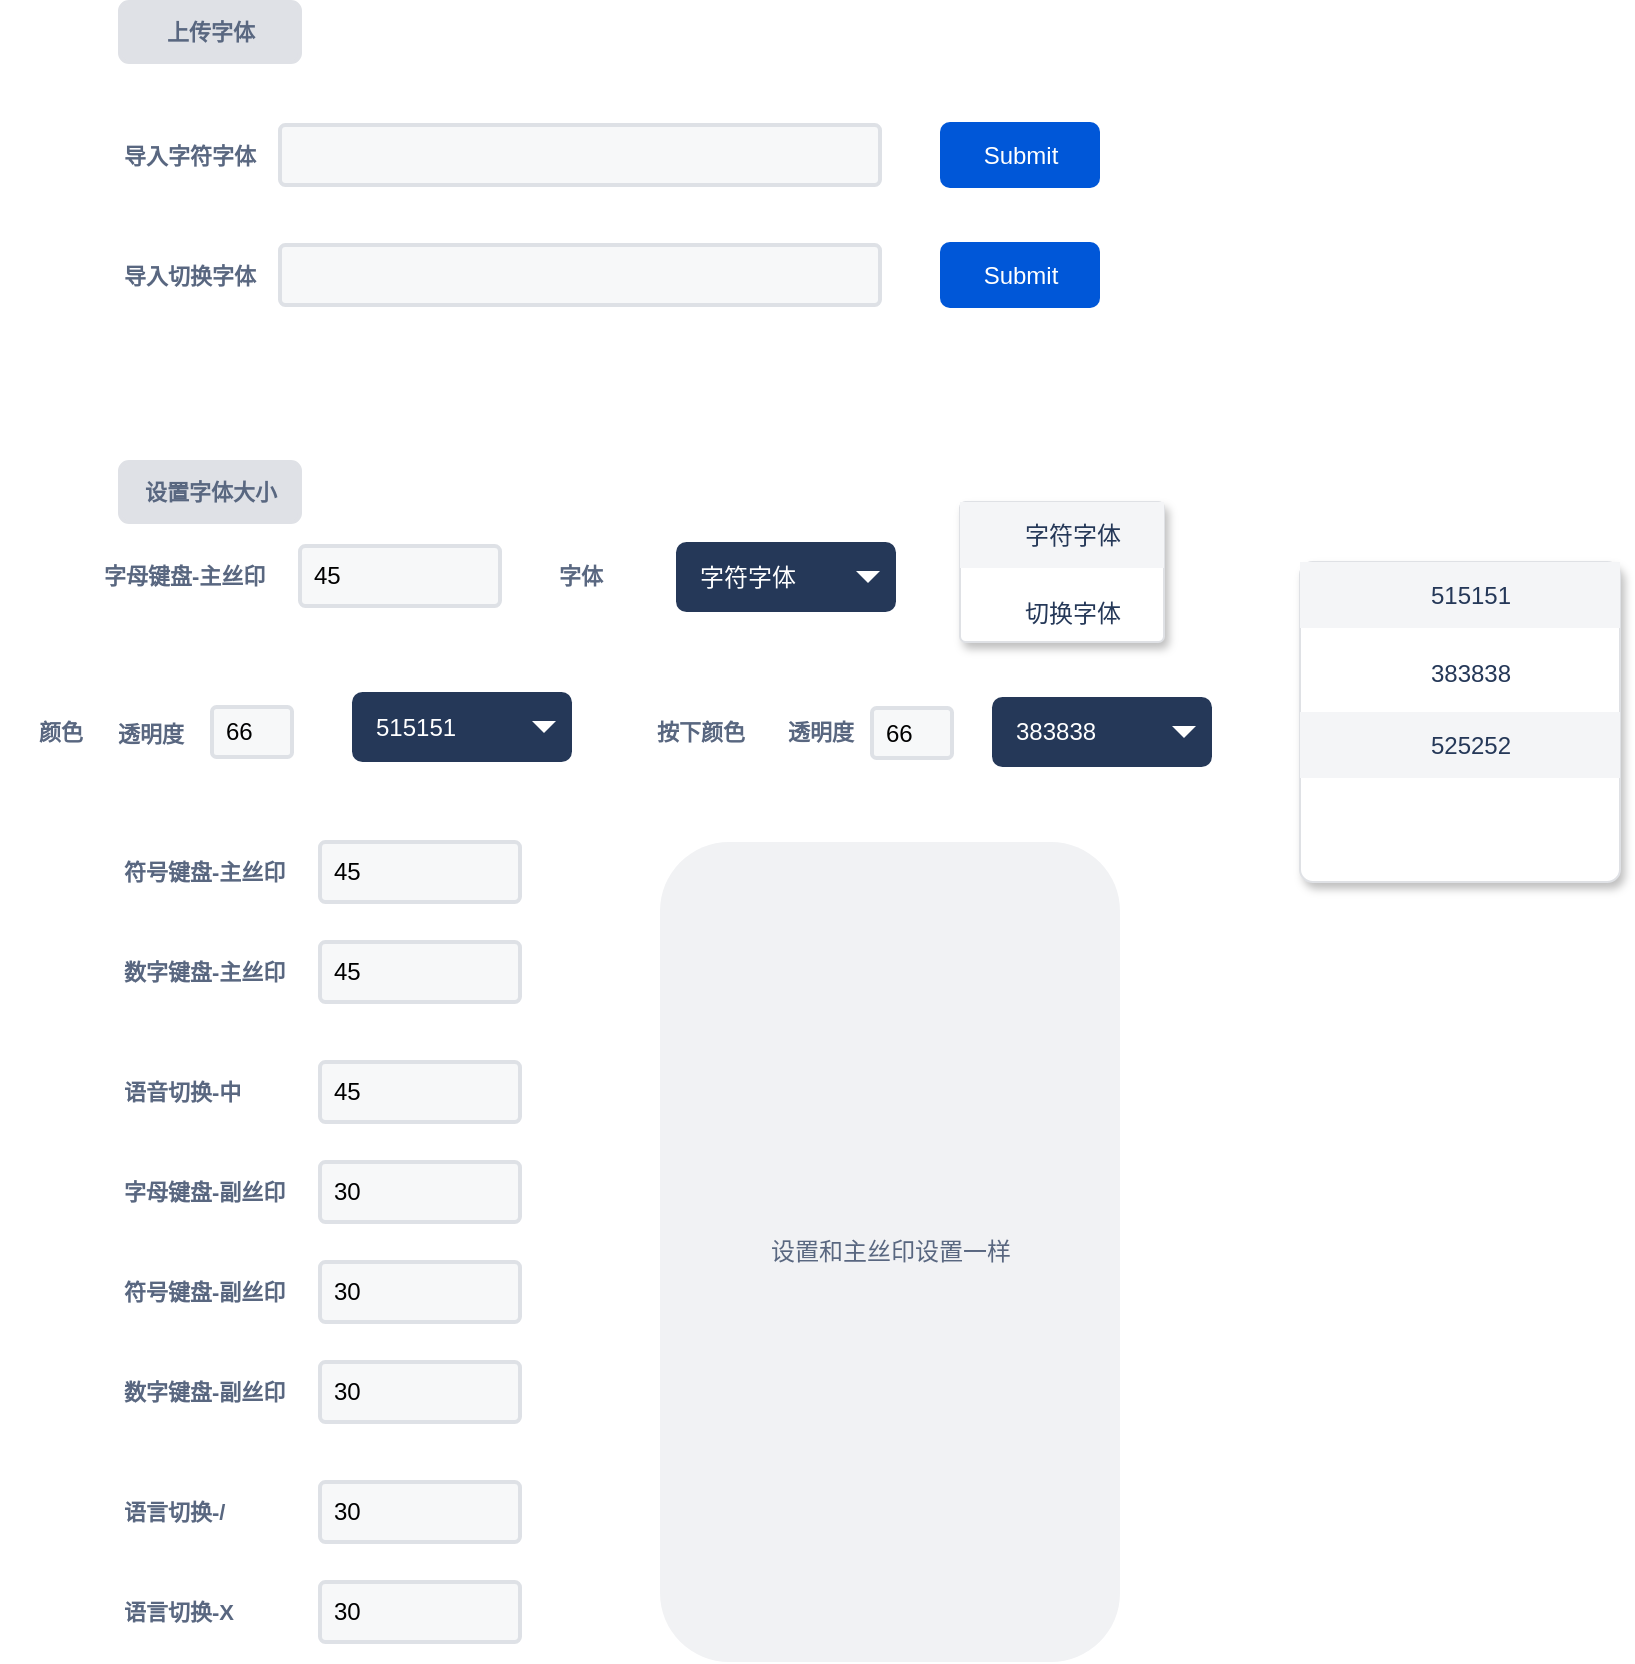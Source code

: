 <mxfile version="12.3.2" type="github" pages="1">
  <diagram id="-xnqDO5uDrapk-A6JrnL" name="第 1 页">
    <mxGraphModel dx="1038" dy="572" grid="1" gridSize="10" guides="1" tooltips="1" connect="1" arrows="1" fold="1" page="1" pageScale="1" pageWidth="2339" pageHeight="3300" math="0" shadow="0">
      <root>
        <mxCell id="0"/>
        <mxCell id="1" parent="0"/>
        <mxCell id="E_ACQnhVHgZpY5XNoCvP-1" value="导入字符字体" style="fillColor=none;strokeColor=none;html=1;fontSize=11;fontStyle=0;align=left;fontColor=#596780;fontStyle=1;fontSize=11" vertex="1" parent="1">
          <mxGeometry x="90" y="76.5" width="60" height="20" as="geometry"/>
        </mxCell>
        <mxCell id="E_ACQnhVHgZpY5XNoCvP-2" value="" style="rounded=1;arcSize=9;fillColor=#F7F8F9;align=left;spacingLeft=5;strokeColor=#DEE1E6;html=1;strokeWidth=2;fontSize=12" vertex="1" parent="1">
          <mxGeometry x="170" y="71.5" width="300" height="30" as="geometry"/>
        </mxCell>
        <mxCell id="E_ACQnhVHgZpY5XNoCvP-3" value="Submit" style="rounded=1;fillColor=#0057D8;align=center;strokeColor=none;html=1;fontColor=#ffffff;fontSize=12" vertex="1" parent="1">
          <mxGeometry x="500" y="70" width="80" height="33" as="geometry"/>
        </mxCell>
        <mxCell id="E_ACQnhVHgZpY5XNoCvP-5" value="" style="rounded=1;arcSize=9;fillColor=#F7F8F9;align=left;spacingLeft=5;strokeColor=#DEE1E6;html=1;strokeWidth=2;fontSize=12" vertex="1" parent="1">
          <mxGeometry x="170" y="131.5" width="300" height="30" as="geometry"/>
        </mxCell>
        <mxCell id="E_ACQnhVHgZpY5XNoCvP-6" value="Submit" style="rounded=1;fillColor=#0057D8;align=center;strokeColor=none;html=1;fontColor=#ffffff;fontSize=12" vertex="1" parent="1">
          <mxGeometry x="500" y="130" width="80" height="33" as="geometry"/>
        </mxCell>
        <mxCell id="E_ACQnhVHgZpY5XNoCvP-4" value="导入切换字体" style="fillColor=none;strokeColor=none;html=1;fontSize=11;fontStyle=0;align=left;fontColor=#596780;fontStyle=1;fontSize=11" vertex="1" parent="1">
          <mxGeometry x="90" y="136.5" width="60" height="20" as="geometry"/>
        </mxCell>
        <mxCell id="E_ACQnhVHgZpY5XNoCvP-11" value="&lt;span style=&quot;color: rgb(89 , 103 , 128) ; font-size: 11px ; text-align: left&quot;&gt;设置字体大小&lt;/span&gt;" style="dashed=0;html=1;rounded=1;fillColor=#DFE1E6;strokeColor=#DFE1E6;fontSize=12;align=center;fontStyle=1;strokeWidth=2;fontColor=#42526E" vertex="1" parent="1">
          <mxGeometry x="90" y="240" width="90" height="30" as="geometry"/>
        </mxCell>
        <mxCell id="E_ACQnhVHgZpY5XNoCvP-14" value="&lt;span style=&quot;color: rgb(89 , 103 , 128) ; font-size: 11px ; text-align: left&quot;&gt;上传字体&lt;/span&gt;" style="dashed=0;html=1;rounded=1;fillColor=#DFE1E6;strokeColor=#DFE1E6;fontSize=12;align=center;fontStyle=1;strokeWidth=2;fontColor=#42526E" vertex="1" parent="1">
          <mxGeometry x="90" y="10" width="90" height="30" as="geometry"/>
        </mxCell>
        <mxCell id="E_ACQnhVHgZpY5XNoCvP-15" value="字母键盘-主丝印" style="fillColor=none;strokeColor=none;html=1;fontSize=11;fontStyle=0;align=left;fontColor=#596780;fontStyle=1;fontSize=11" vertex="1" parent="1">
          <mxGeometry x="80" y="287" width="60" height="20" as="geometry"/>
        </mxCell>
        <mxCell id="E_ACQnhVHgZpY5XNoCvP-16" value="45" style="rounded=1;arcSize=9;fillColor=#F7F8F9;align=left;spacingLeft=5;strokeColor=#DEE1E6;html=1;strokeWidth=2;fontSize=12" vertex="1" parent="1">
          <mxGeometry x="180" y="282" width="100" height="30" as="geometry"/>
        </mxCell>
        <mxCell id="E_ACQnhVHgZpY5XNoCvP-20" value="字母键盘-副丝印" style="fillColor=none;strokeColor=none;html=1;fontSize=11;fontStyle=0;align=left;fontColor=#596780;fontStyle=1;fontSize=11" vertex="1" parent="1">
          <mxGeometry x="90" y="595" width="60" height="20" as="geometry"/>
        </mxCell>
        <mxCell id="E_ACQnhVHgZpY5XNoCvP-21" value="30" style="rounded=1;arcSize=9;fillColor=#F7F8F9;align=left;spacingLeft=5;strokeColor=#DEE1E6;html=1;strokeWidth=2;fontSize=12" vertex="1" parent="1">
          <mxGeometry x="190" y="590" width="100" height="30" as="geometry"/>
        </mxCell>
        <mxCell id="E_ACQnhVHgZpY5XNoCvP-23" value="符号键盘-主丝印" style="fillColor=none;strokeColor=none;html=1;fontSize=11;fontStyle=0;align=left;fontColor=#596780;fontStyle=1;fontSize=11" vertex="1" parent="1">
          <mxGeometry x="90" y="435" width="60" height="20" as="geometry"/>
        </mxCell>
        <mxCell id="E_ACQnhVHgZpY5XNoCvP-24" value="45" style="rounded=1;arcSize=9;fillColor=#F7F8F9;align=left;spacingLeft=5;strokeColor=#DEE1E6;html=1;strokeWidth=2;fontSize=12" vertex="1" parent="1">
          <mxGeometry x="190" y="430" width="100" height="30" as="geometry"/>
        </mxCell>
        <mxCell id="E_ACQnhVHgZpY5XNoCvP-25" value="符号键盘-副丝印" style="fillColor=none;strokeColor=none;html=1;fontSize=11;fontStyle=0;align=left;fontColor=#596780;fontStyle=1;fontSize=11" vertex="1" parent="1">
          <mxGeometry x="90" y="645" width="60" height="20" as="geometry"/>
        </mxCell>
        <mxCell id="E_ACQnhVHgZpY5XNoCvP-26" value="30" style="rounded=1;arcSize=9;fillColor=#F7F8F9;align=left;spacingLeft=5;strokeColor=#DEE1E6;html=1;strokeWidth=2;fontSize=12" vertex="1" parent="1">
          <mxGeometry x="190" y="640" width="100" height="30" as="geometry"/>
        </mxCell>
        <mxCell id="E_ACQnhVHgZpY5XNoCvP-27" value="数字键盘-主丝印" style="fillColor=none;strokeColor=none;html=1;fontSize=11;fontStyle=0;align=left;fontColor=#596780;fontStyle=1;fontSize=11" vertex="1" parent="1">
          <mxGeometry x="90" y="485" width="60" height="20" as="geometry"/>
        </mxCell>
        <mxCell id="E_ACQnhVHgZpY5XNoCvP-28" value="45" style="rounded=1;arcSize=9;fillColor=#F7F8F9;align=left;spacingLeft=5;strokeColor=#DEE1E6;html=1;strokeWidth=2;fontSize=12" vertex="1" parent="1">
          <mxGeometry x="190" y="480" width="100" height="30" as="geometry"/>
        </mxCell>
        <mxCell id="E_ACQnhVHgZpY5XNoCvP-29" value="数字键盘-副丝印" style="fillColor=none;strokeColor=none;html=1;fontSize=11;fontStyle=0;align=left;fontColor=#596780;fontStyle=1;fontSize=11" vertex="1" parent="1">
          <mxGeometry x="90" y="695" width="60" height="20" as="geometry"/>
        </mxCell>
        <mxCell id="E_ACQnhVHgZpY5XNoCvP-30" value="30" style="rounded=1;arcSize=9;fillColor=#F7F8F9;align=left;spacingLeft=5;strokeColor=#DEE1E6;html=1;strokeWidth=2;fontSize=12" vertex="1" parent="1">
          <mxGeometry x="190" y="690" width="100" height="30" as="geometry"/>
        </mxCell>
        <mxCell id="E_ACQnhVHgZpY5XNoCvP-31" value="语音切换-中" style="fillColor=none;strokeColor=none;html=1;fontSize=11;fontStyle=0;align=left;fontColor=#596780;fontStyle=1;fontSize=11" vertex="1" parent="1">
          <mxGeometry x="90" y="545" width="60" height="20" as="geometry"/>
        </mxCell>
        <mxCell id="E_ACQnhVHgZpY5XNoCvP-32" value="45" style="rounded=1;arcSize=9;fillColor=#F7F8F9;align=left;spacingLeft=5;strokeColor=#DEE1E6;html=1;strokeWidth=2;fontSize=12" vertex="1" parent="1">
          <mxGeometry x="190" y="540" width="100" height="30" as="geometry"/>
        </mxCell>
        <mxCell id="E_ACQnhVHgZpY5XNoCvP-33" value="语言切换-/" style="fillColor=none;strokeColor=none;html=1;fontSize=11;fontStyle=0;align=left;fontColor=#596780;fontStyle=1;fontSize=11" vertex="1" parent="1">
          <mxGeometry x="90" y="755" width="60" height="20" as="geometry"/>
        </mxCell>
        <mxCell id="E_ACQnhVHgZpY5XNoCvP-34" value="30" style="rounded=1;arcSize=9;fillColor=#F7F8F9;align=left;spacingLeft=5;strokeColor=#DEE1E6;html=1;strokeWidth=2;fontSize=12" vertex="1" parent="1">
          <mxGeometry x="190" y="750" width="100" height="30" as="geometry"/>
        </mxCell>
        <mxCell id="E_ACQnhVHgZpY5XNoCvP-35" value="语言切换-X" style="fillColor=none;strokeColor=none;html=1;fontSize=11;fontStyle=0;align=left;fontColor=#596780;fontStyle=1;fontSize=11" vertex="1" parent="1">
          <mxGeometry x="90" y="805" width="60" height="20" as="geometry"/>
        </mxCell>
        <mxCell id="E_ACQnhVHgZpY5XNoCvP-36" value="30" style="rounded=1;arcSize=9;fillColor=#F7F8F9;align=left;spacingLeft=5;strokeColor=#DEE1E6;html=1;strokeWidth=2;fontSize=12" vertex="1" parent="1">
          <mxGeometry x="190" y="800" width="100" height="30" as="geometry"/>
        </mxCell>
        <mxCell id="E_ACQnhVHgZpY5XNoCvP-40" value="字符字体" style="rounded=1;fillColor=#253858;strokeColor=none;html=1;fontColor=#ffffff;align=left;fontSize=12;spacingLeft=10" vertex="1" parent="1">
          <mxGeometry x="368" y="280" width="110" height="35" as="geometry"/>
        </mxCell>
        <mxCell id="E_ACQnhVHgZpY5XNoCvP-41" value="" style="shape=triangle;direction=south;fillColor=#ffffff;strokeColor=none;html=1" vertex="1" parent="E_ACQnhVHgZpY5XNoCvP-40">
          <mxGeometry x="1" y="0.5" width="12" height="6" relative="1" as="geometry">
            <mxPoint x="-20" y="-3" as="offset"/>
          </mxGeometry>
        </mxCell>
        <mxCell id="E_ACQnhVHgZpY5XNoCvP-42" value="" style="rounded=1;fillColor=#ffffff;strokeColor=#DFE1E5;shadow=1;html=1;arcSize=4;align=center;" vertex="1" parent="1">
          <mxGeometry x="510" y="260" width="102" height="70" as="geometry"/>
        </mxCell>
        <mxCell id="E_ACQnhVHgZpY5XNoCvP-43" value="字符字体" style="rounded=0;fillColor=#F4F5F7;strokeColor=none;shadow=0;html=1;align=center;fontSize=12;spacingLeft=10;fontColor=#253858;resizeWidth=1" vertex="1" parent="E_ACQnhVHgZpY5XNoCvP-42">
          <mxGeometry width="102" height="33" relative="1" as="geometry">
            <mxPoint as="offset"/>
          </mxGeometry>
        </mxCell>
        <mxCell id="E_ACQnhVHgZpY5XNoCvP-44" value="切换字体" style="rounded=0;fillColor=none;strokeColor=none;shadow=0;html=1;align=center;fontSize=12;spacingLeft=10;fontColor=#253858;resizeWidth=1" vertex="1" parent="E_ACQnhVHgZpY5XNoCvP-42">
          <mxGeometry width="102" height="33" relative="1" as="geometry">
            <mxPoint y="39" as="offset"/>
          </mxGeometry>
        </mxCell>
        <mxCell id="E_ACQnhVHgZpY5XNoCvP-45" value="字体" style="fillColor=none;strokeColor=none;html=1;fontSize=11;fontStyle=0;align=center;fontColor=#596780;fontStyle=1;fontSize=11" vertex="1" parent="1">
          <mxGeometry x="290" y="287" width="60" height="20" as="geometry"/>
        </mxCell>
        <mxCell id="E_ACQnhVHgZpY5XNoCvP-46" value="515151" style="rounded=1;fillColor=#253858;strokeColor=none;html=1;fontColor=#ffffff;align=left;fontSize=12;spacingLeft=10" vertex="1" parent="1">
          <mxGeometry x="206" y="355" width="110" height="35" as="geometry"/>
        </mxCell>
        <mxCell id="E_ACQnhVHgZpY5XNoCvP-47" value="" style="shape=triangle;direction=south;fillColor=#ffffff;strokeColor=none;html=1" vertex="1" parent="E_ACQnhVHgZpY5XNoCvP-46">
          <mxGeometry x="1" y="0.5" width="12" height="6" relative="1" as="geometry">
            <mxPoint x="-20" y="-3" as="offset"/>
          </mxGeometry>
        </mxCell>
        <mxCell id="E_ACQnhVHgZpY5XNoCvP-48" value="透明度" style="fillColor=none;strokeColor=none;html=1;fontSize=11;fontStyle=0;align=center;fontColor=#596780;fontStyle=1;fontSize=11" vertex="1" parent="1">
          <mxGeometry x="75" y="365.5" width="60" height="20" as="geometry"/>
        </mxCell>
        <mxCell id="E_ACQnhVHgZpY5XNoCvP-49" value="383838" style="rounded=1;fillColor=#253858;strokeColor=none;html=1;fontColor=#ffffff;align=left;fontSize=12;spacingLeft=10" vertex="1" parent="1">
          <mxGeometry x="526" y="357.5" width="110" height="35" as="geometry"/>
        </mxCell>
        <mxCell id="E_ACQnhVHgZpY5XNoCvP-50" value="" style="shape=triangle;direction=south;fillColor=#ffffff;strokeColor=none;html=1" vertex="1" parent="E_ACQnhVHgZpY5XNoCvP-49">
          <mxGeometry x="1" y="0.5" width="12" height="6" relative="1" as="geometry">
            <mxPoint x="-20" y="-3" as="offset"/>
          </mxGeometry>
        </mxCell>
        <mxCell id="E_ACQnhVHgZpY5XNoCvP-51" value="按下颜色" style="fillColor=none;strokeColor=none;html=1;fontSize=11;fontStyle=0;align=center;fontColor=#596780;fontStyle=1;fontSize=11" vertex="1" parent="1">
          <mxGeometry x="350" y="365" width="60" height="20" as="geometry"/>
        </mxCell>
        <mxCell id="E_ACQnhVHgZpY5XNoCvP-52" value="66" style="rounded=1;arcSize=9;fillColor=#F7F8F9;align=left;spacingLeft=5;strokeColor=#DEE1E6;html=1;strokeWidth=2;fontSize=12" vertex="1" parent="1">
          <mxGeometry x="466" y="363" width="40" height="25" as="geometry"/>
        </mxCell>
        <mxCell id="E_ACQnhVHgZpY5XNoCvP-53" value="66" style="rounded=1;arcSize=9;fillColor=#F7F8F9;align=left;spacingLeft=5;strokeColor=#DEE1E6;html=1;strokeWidth=2;fontSize=12" vertex="1" parent="1">
          <mxGeometry x="136" y="362.5" width="40" height="25" as="geometry"/>
        </mxCell>
        <mxCell id="E_ACQnhVHgZpY5XNoCvP-54" value="" style="rounded=1;fillColor=#ffffff;strokeColor=#DFE1E5;shadow=1;html=1;arcSize=4;align=center;" vertex="1" parent="1">
          <mxGeometry x="680" y="290" width="160" height="160" as="geometry"/>
        </mxCell>
        <mxCell id="E_ACQnhVHgZpY5XNoCvP-55" value="515151" style="rounded=0;fillColor=#F4F5F7;strokeColor=none;shadow=0;html=1;align=center;fontSize=12;spacingLeft=10;fontColor=#253858;resizeWidth=1" vertex="1" parent="E_ACQnhVHgZpY5XNoCvP-54">
          <mxGeometry width="160" height="33" relative="1" as="geometry">
            <mxPoint as="offset"/>
          </mxGeometry>
        </mxCell>
        <mxCell id="E_ACQnhVHgZpY5XNoCvP-56" value="383838" style="rounded=0;fillColor=none;strokeColor=none;shadow=0;html=1;align=center;fontSize=12;spacingLeft=10;fontColor=#253858;resizeWidth=1" vertex="1" parent="E_ACQnhVHgZpY5XNoCvP-54">
          <mxGeometry width="160" height="33" relative="1" as="geometry">
            <mxPoint y="39" as="offset"/>
          </mxGeometry>
        </mxCell>
        <mxCell id="E_ACQnhVHgZpY5XNoCvP-61" value="525252" style="rounded=0;fillColor=#F4F5F7;strokeColor=none;shadow=0;html=1;align=center;fontSize=12;spacingLeft=10;fontColor=#253858;resizeWidth=1" vertex="1" parent="E_ACQnhVHgZpY5XNoCvP-54">
          <mxGeometry y="75" width="160" height="33" as="geometry">
            <mxPoint as="offset"/>
          </mxGeometry>
        </mxCell>
        <mxCell id="E_ACQnhVHgZpY5XNoCvP-62" value="颜色" style="fillColor=none;strokeColor=none;html=1;fontSize=11;fontStyle=0;align=center;fontColor=#596780;fontStyle=1;fontSize=11" vertex="1" parent="1">
          <mxGeometry x="30" y="365" width="60" height="20" as="geometry"/>
        </mxCell>
        <mxCell id="E_ACQnhVHgZpY5XNoCvP-63" value="透明度" style="fillColor=none;strokeColor=none;html=1;fontSize=11;fontStyle=0;align=center;fontColor=#596780;fontStyle=1;fontSize=11" vertex="1" parent="1">
          <mxGeometry x="410" y="365" width="60" height="20" as="geometry"/>
        </mxCell>
        <mxCell id="E_ACQnhVHgZpY5XNoCvP-64" value="设置和主丝印设置一样" style="rounded=1;align=center;fillColor=#F1F2F4;strokeColor=none;html=1;fontColor=#596780;fontSize=12" vertex="1" parent="1">
          <mxGeometry x="360" y="430" width="230" height="410" as="geometry"/>
        </mxCell>
      </root>
    </mxGraphModel>
  </diagram>
</mxfile>
